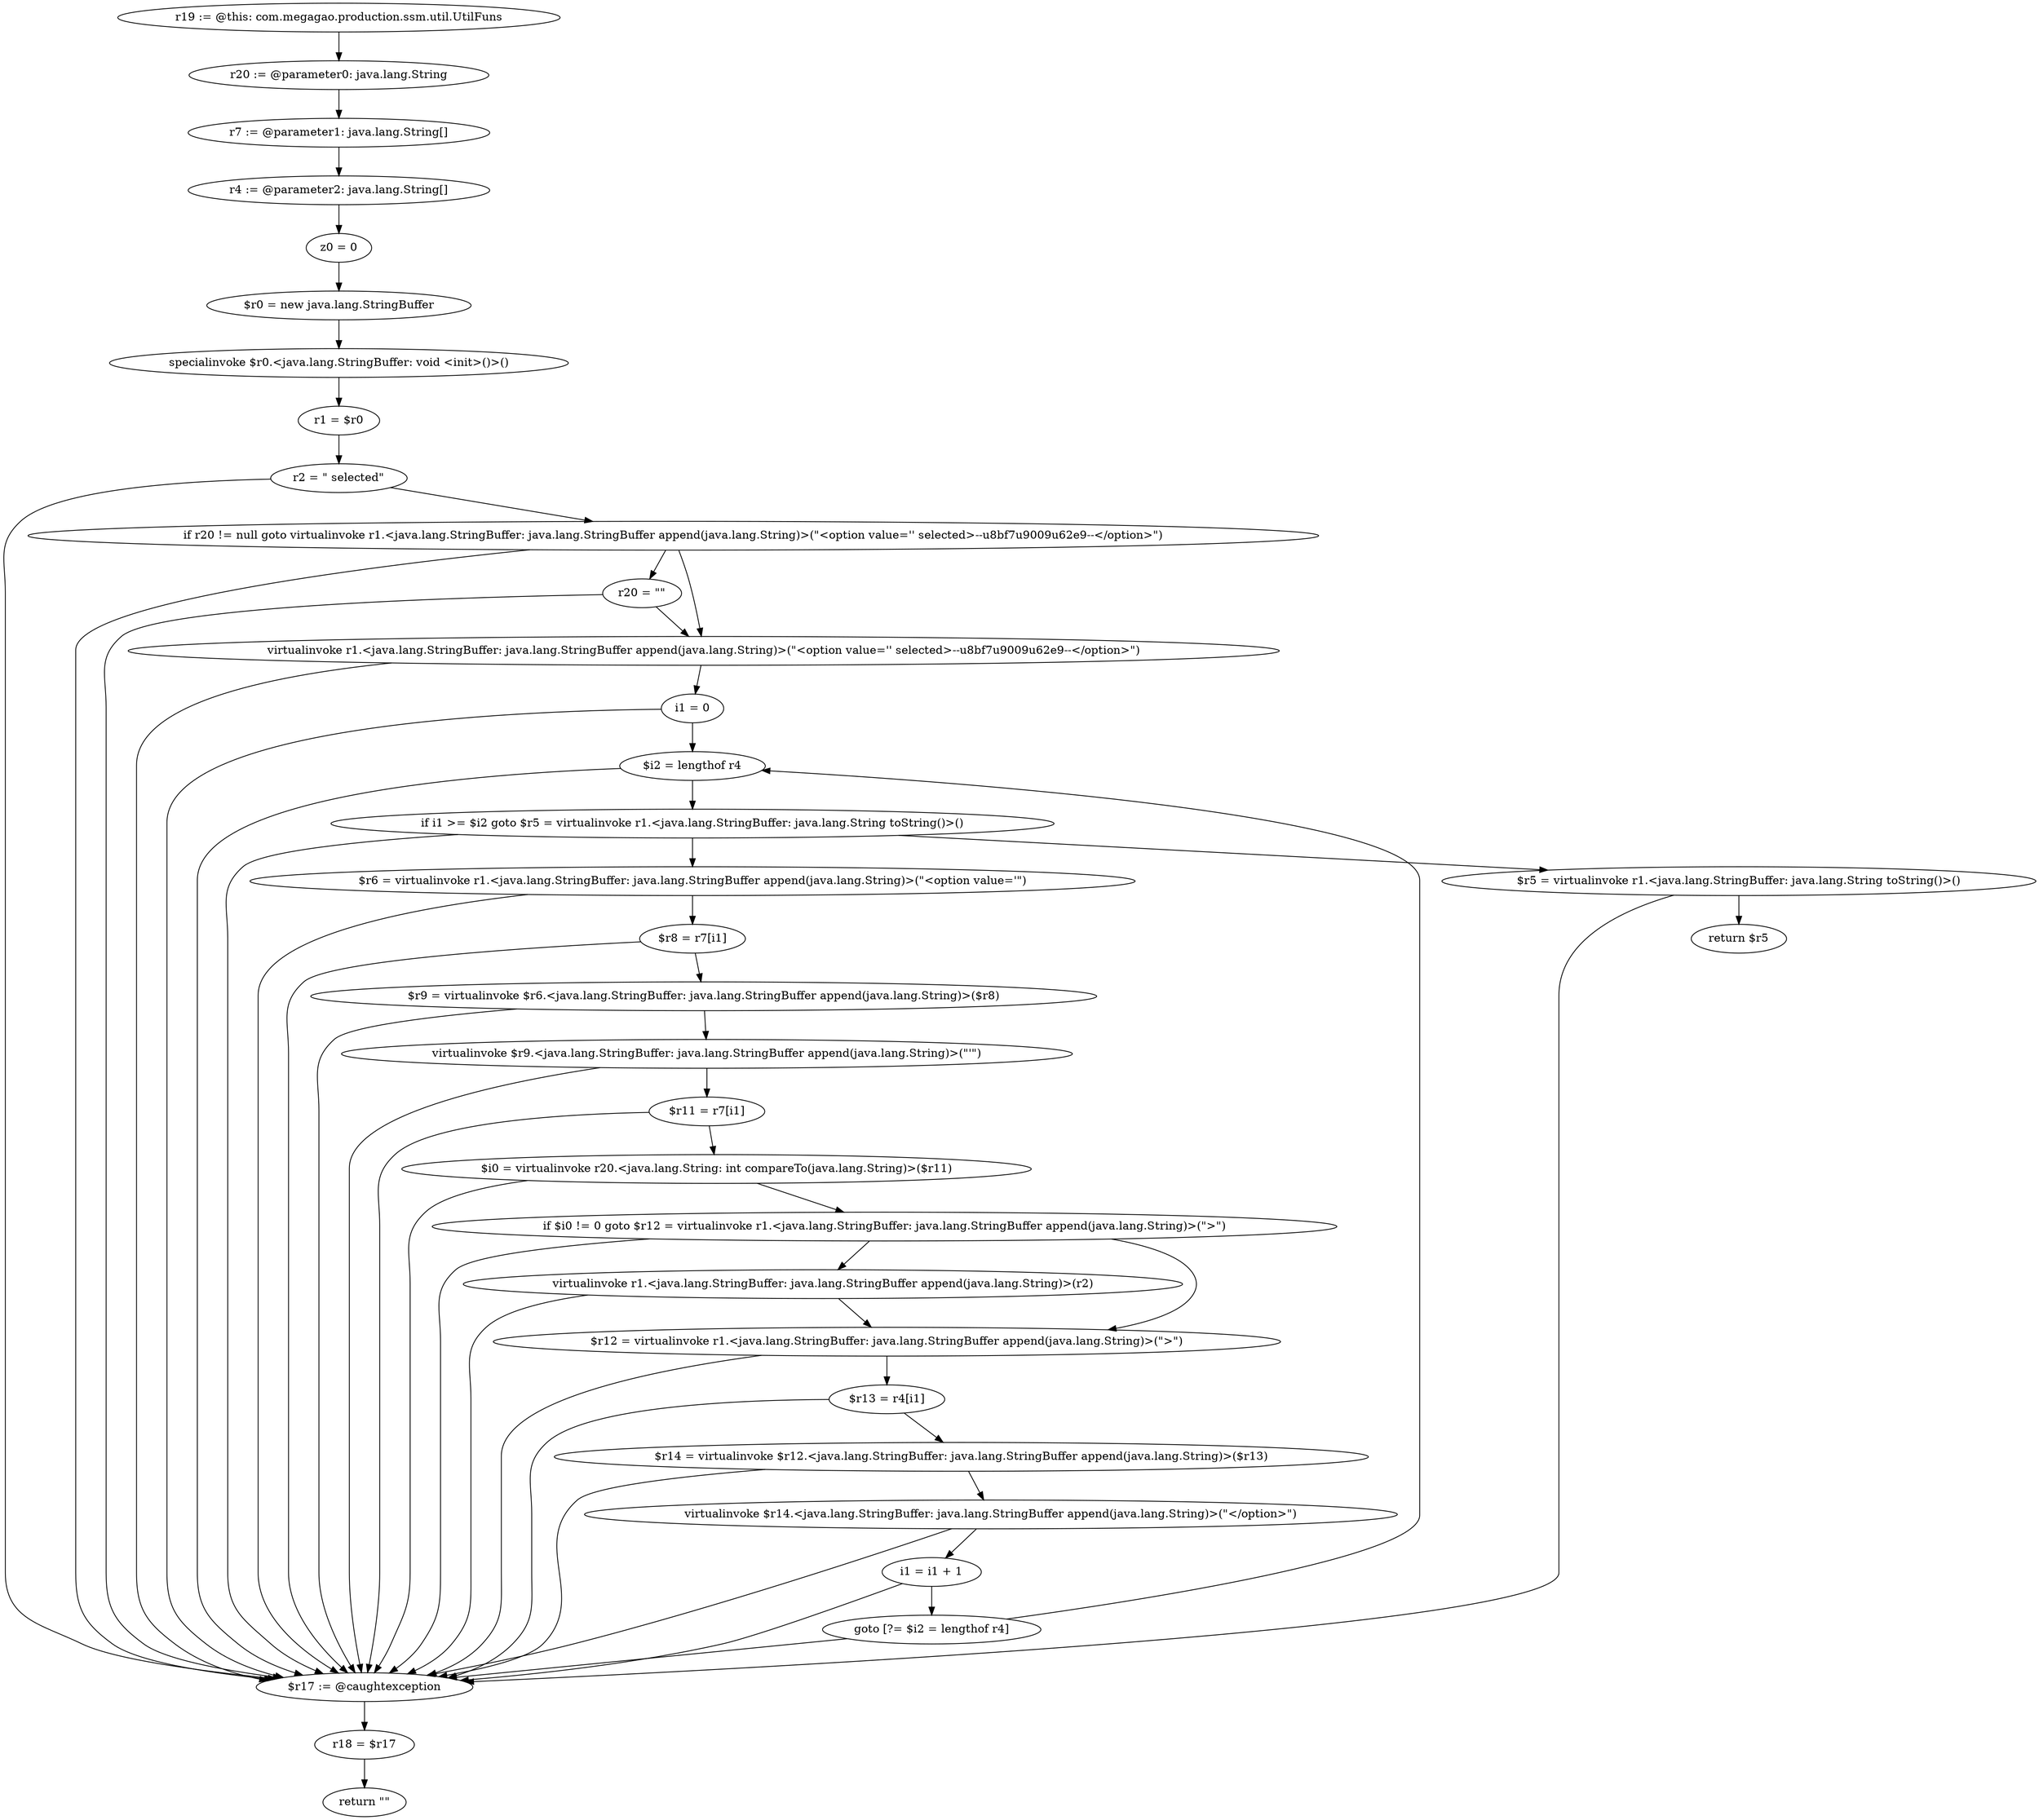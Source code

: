 digraph "unitGraph" {
    "r19 := @this: com.megagao.production.ssm.util.UtilFuns"
    "r20 := @parameter0: java.lang.String"
    "r7 := @parameter1: java.lang.String[]"
    "r4 := @parameter2: java.lang.String[]"
    "z0 = 0"
    "$r0 = new java.lang.StringBuffer"
    "specialinvoke $r0.<java.lang.StringBuffer: void <init>()>()"
    "r1 = $r0"
    "r2 = \" selected\""
    "if r20 != null goto virtualinvoke r1.<java.lang.StringBuffer: java.lang.StringBuffer append(java.lang.String)>(\"<option value=\'\' selected>--\u8bf7\u9009\u62e9--</option>\")"
    "r20 = \"\""
    "virtualinvoke r1.<java.lang.StringBuffer: java.lang.StringBuffer append(java.lang.String)>(\"<option value=\'\' selected>--\u8bf7\u9009\u62e9--</option>\")"
    "i1 = 0"
    "$i2 = lengthof r4"
    "if i1 >= $i2 goto $r5 = virtualinvoke r1.<java.lang.StringBuffer: java.lang.String toString()>()"
    "$r6 = virtualinvoke r1.<java.lang.StringBuffer: java.lang.StringBuffer append(java.lang.String)>(\"<option value=\'\")"
    "$r8 = r7[i1]"
    "$r9 = virtualinvoke $r6.<java.lang.StringBuffer: java.lang.StringBuffer append(java.lang.String)>($r8)"
    "virtualinvoke $r9.<java.lang.StringBuffer: java.lang.StringBuffer append(java.lang.String)>(\"\'\")"
    "$r11 = r7[i1]"
    "$i0 = virtualinvoke r20.<java.lang.String: int compareTo(java.lang.String)>($r11)"
    "if $i0 != 0 goto $r12 = virtualinvoke r1.<java.lang.StringBuffer: java.lang.StringBuffer append(java.lang.String)>(\">\")"
    "virtualinvoke r1.<java.lang.StringBuffer: java.lang.StringBuffer append(java.lang.String)>(r2)"
    "$r12 = virtualinvoke r1.<java.lang.StringBuffer: java.lang.StringBuffer append(java.lang.String)>(\">\")"
    "$r13 = r4[i1]"
    "$r14 = virtualinvoke $r12.<java.lang.StringBuffer: java.lang.StringBuffer append(java.lang.String)>($r13)"
    "virtualinvoke $r14.<java.lang.StringBuffer: java.lang.StringBuffer append(java.lang.String)>(\"</option>\")"
    "i1 = i1 + 1"
    "goto [?= $i2 = lengthof r4]"
    "$r5 = virtualinvoke r1.<java.lang.StringBuffer: java.lang.String toString()>()"
    "return $r5"
    "$r17 := @caughtexception"
    "r18 = $r17"
    "return \"\""
    "r19 := @this: com.megagao.production.ssm.util.UtilFuns"->"r20 := @parameter0: java.lang.String";
    "r20 := @parameter0: java.lang.String"->"r7 := @parameter1: java.lang.String[]";
    "r7 := @parameter1: java.lang.String[]"->"r4 := @parameter2: java.lang.String[]";
    "r4 := @parameter2: java.lang.String[]"->"z0 = 0";
    "z0 = 0"->"$r0 = new java.lang.StringBuffer";
    "$r0 = new java.lang.StringBuffer"->"specialinvoke $r0.<java.lang.StringBuffer: void <init>()>()";
    "specialinvoke $r0.<java.lang.StringBuffer: void <init>()>()"->"r1 = $r0";
    "r1 = $r0"->"r2 = \" selected\"";
    "r2 = \" selected\""->"if r20 != null goto virtualinvoke r1.<java.lang.StringBuffer: java.lang.StringBuffer append(java.lang.String)>(\"<option value=\'\' selected>--\u8bf7\u9009\u62e9--</option>\")";
    "r2 = \" selected\""->"$r17 := @caughtexception";
    "if r20 != null goto virtualinvoke r1.<java.lang.StringBuffer: java.lang.StringBuffer append(java.lang.String)>(\"<option value=\'\' selected>--\u8bf7\u9009\u62e9--</option>\")"->"r20 = \"\"";
    "if r20 != null goto virtualinvoke r1.<java.lang.StringBuffer: java.lang.StringBuffer append(java.lang.String)>(\"<option value=\'\' selected>--\u8bf7\u9009\u62e9--</option>\")"->"virtualinvoke r1.<java.lang.StringBuffer: java.lang.StringBuffer append(java.lang.String)>(\"<option value=\'\' selected>--\u8bf7\u9009\u62e9--</option>\")";
    "if r20 != null goto virtualinvoke r1.<java.lang.StringBuffer: java.lang.StringBuffer append(java.lang.String)>(\"<option value=\'\' selected>--\u8bf7\u9009\u62e9--</option>\")"->"$r17 := @caughtexception";
    "r20 = \"\""->"virtualinvoke r1.<java.lang.StringBuffer: java.lang.StringBuffer append(java.lang.String)>(\"<option value=\'\' selected>--\u8bf7\u9009\u62e9--</option>\")";
    "r20 = \"\""->"$r17 := @caughtexception";
    "virtualinvoke r1.<java.lang.StringBuffer: java.lang.StringBuffer append(java.lang.String)>(\"<option value=\'\' selected>--\u8bf7\u9009\u62e9--</option>\")"->"i1 = 0";
    "virtualinvoke r1.<java.lang.StringBuffer: java.lang.StringBuffer append(java.lang.String)>(\"<option value=\'\' selected>--\u8bf7\u9009\u62e9--</option>\")"->"$r17 := @caughtexception";
    "i1 = 0"->"$i2 = lengthof r4";
    "i1 = 0"->"$r17 := @caughtexception";
    "$i2 = lengthof r4"->"if i1 >= $i2 goto $r5 = virtualinvoke r1.<java.lang.StringBuffer: java.lang.String toString()>()";
    "$i2 = lengthof r4"->"$r17 := @caughtexception";
    "if i1 >= $i2 goto $r5 = virtualinvoke r1.<java.lang.StringBuffer: java.lang.String toString()>()"->"$r6 = virtualinvoke r1.<java.lang.StringBuffer: java.lang.StringBuffer append(java.lang.String)>(\"<option value=\'\")";
    "if i1 >= $i2 goto $r5 = virtualinvoke r1.<java.lang.StringBuffer: java.lang.String toString()>()"->"$r5 = virtualinvoke r1.<java.lang.StringBuffer: java.lang.String toString()>()";
    "if i1 >= $i2 goto $r5 = virtualinvoke r1.<java.lang.StringBuffer: java.lang.String toString()>()"->"$r17 := @caughtexception";
    "$r6 = virtualinvoke r1.<java.lang.StringBuffer: java.lang.StringBuffer append(java.lang.String)>(\"<option value=\'\")"->"$r8 = r7[i1]";
    "$r6 = virtualinvoke r1.<java.lang.StringBuffer: java.lang.StringBuffer append(java.lang.String)>(\"<option value=\'\")"->"$r17 := @caughtexception";
    "$r8 = r7[i1]"->"$r9 = virtualinvoke $r6.<java.lang.StringBuffer: java.lang.StringBuffer append(java.lang.String)>($r8)";
    "$r8 = r7[i1]"->"$r17 := @caughtexception";
    "$r9 = virtualinvoke $r6.<java.lang.StringBuffer: java.lang.StringBuffer append(java.lang.String)>($r8)"->"virtualinvoke $r9.<java.lang.StringBuffer: java.lang.StringBuffer append(java.lang.String)>(\"\'\")";
    "$r9 = virtualinvoke $r6.<java.lang.StringBuffer: java.lang.StringBuffer append(java.lang.String)>($r8)"->"$r17 := @caughtexception";
    "virtualinvoke $r9.<java.lang.StringBuffer: java.lang.StringBuffer append(java.lang.String)>(\"\'\")"->"$r11 = r7[i1]";
    "virtualinvoke $r9.<java.lang.StringBuffer: java.lang.StringBuffer append(java.lang.String)>(\"\'\")"->"$r17 := @caughtexception";
    "$r11 = r7[i1]"->"$i0 = virtualinvoke r20.<java.lang.String: int compareTo(java.lang.String)>($r11)";
    "$r11 = r7[i1]"->"$r17 := @caughtexception";
    "$i0 = virtualinvoke r20.<java.lang.String: int compareTo(java.lang.String)>($r11)"->"if $i0 != 0 goto $r12 = virtualinvoke r1.<java.lang.StringBuffer: java.lang.StringBuffer append(java.lang.String)>(\">\")";
    "$i0 = virtualinvoke r20.<java.lang.String: int compareTo(java.lang.String)>($r11)"->"$r17 := @caughtexception";
    "if $i0 != 0 goto $r12 = virtualinvoke r1.<java.lang.StringBuffer: java.lang.StringBuffer append(java.lang.String)>(\">\")"->"virtualinvoke r1.<java.lang.StringBuffer: java.lang.StringBuffer append(java.lang.String)>(r2)";
    "if $i0 != 0 goto $r12 = virtualinvoke r1.<java.lang.StringBuffer: java.lang.StringBuffer append(java.lang.String)>(\">\")"->"$r12 = virtualinvoke r1.<java.lang.StringBuffer: java.lang.StringBuffer append(java.lang.String)>(\">\")";
    "if $i0 != 0 goto $r12 = virtualinvoke r1.<java.lang.StringBuffer: java.lang.StringBuffer append(java.lang.String)>(\">\")"->"$r17 := @caughtexception";
    "virtualinvoke r1.<java.lang.StringBuffer: java.lang.StringBuffer append(java.lang.String)>(r2)"->"$r12 = virtualinvoke r1.<java.lang.StringBuffer: java.lang.StringBuffer append(java.lang.String)>(\">\")";
    "virtualinvoke r1.<java.lang.StringBuffer: java.lang.StringBuffer append(java.lang.String)>(r2)"->"$r17 := @caughtexception";
    "$r12 = virtualinvoke r1.<java.lang.StringBuffer: java.lang.StringBuffer append(java.lang.String)>(\">\")"->"$r13 = r4[i1]";
    "$r12 = virtualinvoke r1.<java.lang.StringBuffer: java.lang.StringBuffer append(java.lang.String)>(\">\")"->"$r17 := @caughtexception";
    "$r13 = r4[i1]"->"$r14 = virtualinvoke $r12.<java.lang.StringBuffer: java.lang.StringBuffer append(java.lang.String)>($r13)";
    "$r13 = r4[i1]"->"$r17 := @caughtexception";
    "$r14 = virtualinvoke $r12.<java.lang.StringBuffer: java.lang.StringBuffer append(java.lang.String)>($r13)"->"virtualinvoke $r14.<java.lang.StringBuffer: java.lang.StringBuffer append(java.lang.String)>(\"</option>\")";
    "$r14 = virtualinvoke $r12.<java.lang.StringBuffer: java.lang.StringBuffer append(java.lang.String)>($r13)"->"$r17 := @caughtexception";
    "virtualinvoke $r14.<java.lang.StringBuffer: java.lang.StringBuffer append(java.lang.String)>(\"</option>\")"->"i1 = i1 + 1";
    "virtualinvoke $r14.<java.lang.StringBuffer: java.lang.StringBuffer append(java.lang.String)>(\"</option>\")"->"$r17 := @caughtexception";
    "i1 = i1 + 1"->"goto [?= $i2 = lengthof r4]";
    "i1 = i1 + 1"->"$r17 := @caughtexception";
    "goto [?= $i2 = lengthof r4]"->"$i2 = lengthof r4";
    "goto [?= $i2 = lengthof r4]"->"$r17 := @caughtexception";
    "$r5 = virtualinvoke r1.<java.lang.StringBuffer: java.lang.String toString()>()"->"return $r5";
    "$r5 = virtualinvoke r1.<java.lang.StringBuffer: java.lang.String toString()>()"->"$r17 := @caughtexception";
    "$r17 := @caughtexception"->"r18 = $r17";
    "r18 = $r17"->"return \"\"";
}
